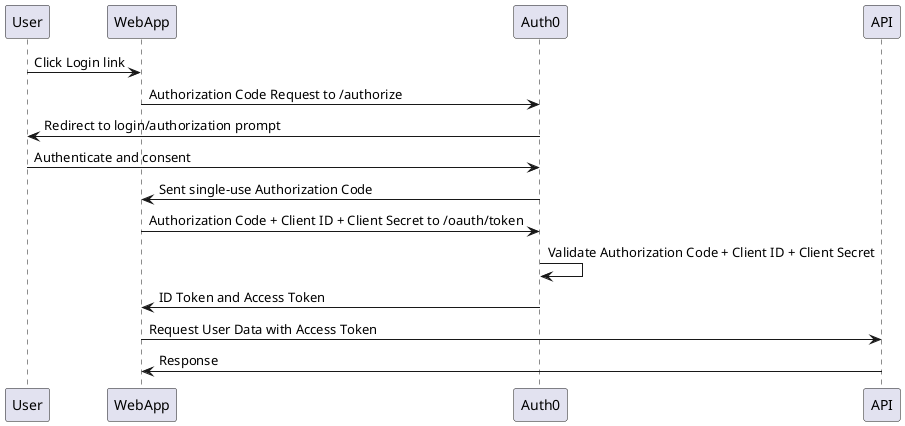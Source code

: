 @startuml

participant User
participant WebApp
participant Auth0
participant API

User -> WebApp : Click Login link
WebApp -> Auth0 : Authorization Code Request to /authorize
Auth0 -> User : Redirect to login/authorization prompt
User -> Auth0 : Authenticate and consent
Auth0 -> WebApp : Sent single-use Authorization Code
WebApp -> Auth0 : Authorization Code + Client ID + Client Secret to /oauth/token
Auth0 -> Auth0 : Validate Authorization Code + Client ID + Client Secret
Auth0 -> WebApp : ID Token and Access Token
WebApp -> API : Request User Data with Access Token
API -> WebApp : Response

@enduml